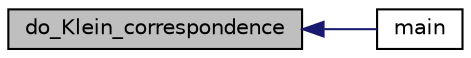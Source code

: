 digraph "do_Klein_correspondence"
{
  edge [fontname="Helvetica",fontsize="10",labelfontname="Helvetica",labelfontsize="10"];
  node [fontname="Helvetica",fontsize="10",shape=record];
  rankdir="LR";
  Node4396 [label="do_Klein_correspondence",height=0.2,width=0.4,color="black", fillcolor="grey75", style="filled", fontcolor="black"];
  Node4396 -> Node4397 [dir="back",color="midnightblue",fontsize="10",style="solid",fontname="Helvetica"];
  Node4397 [label="main",height=0.2,width=0.4,color="black", fillcolor="white", style="filled",URL="$d0/d2f/process_8_c.html#a3c04138a5bfe5d72780bb7e82a18e627"];
}
